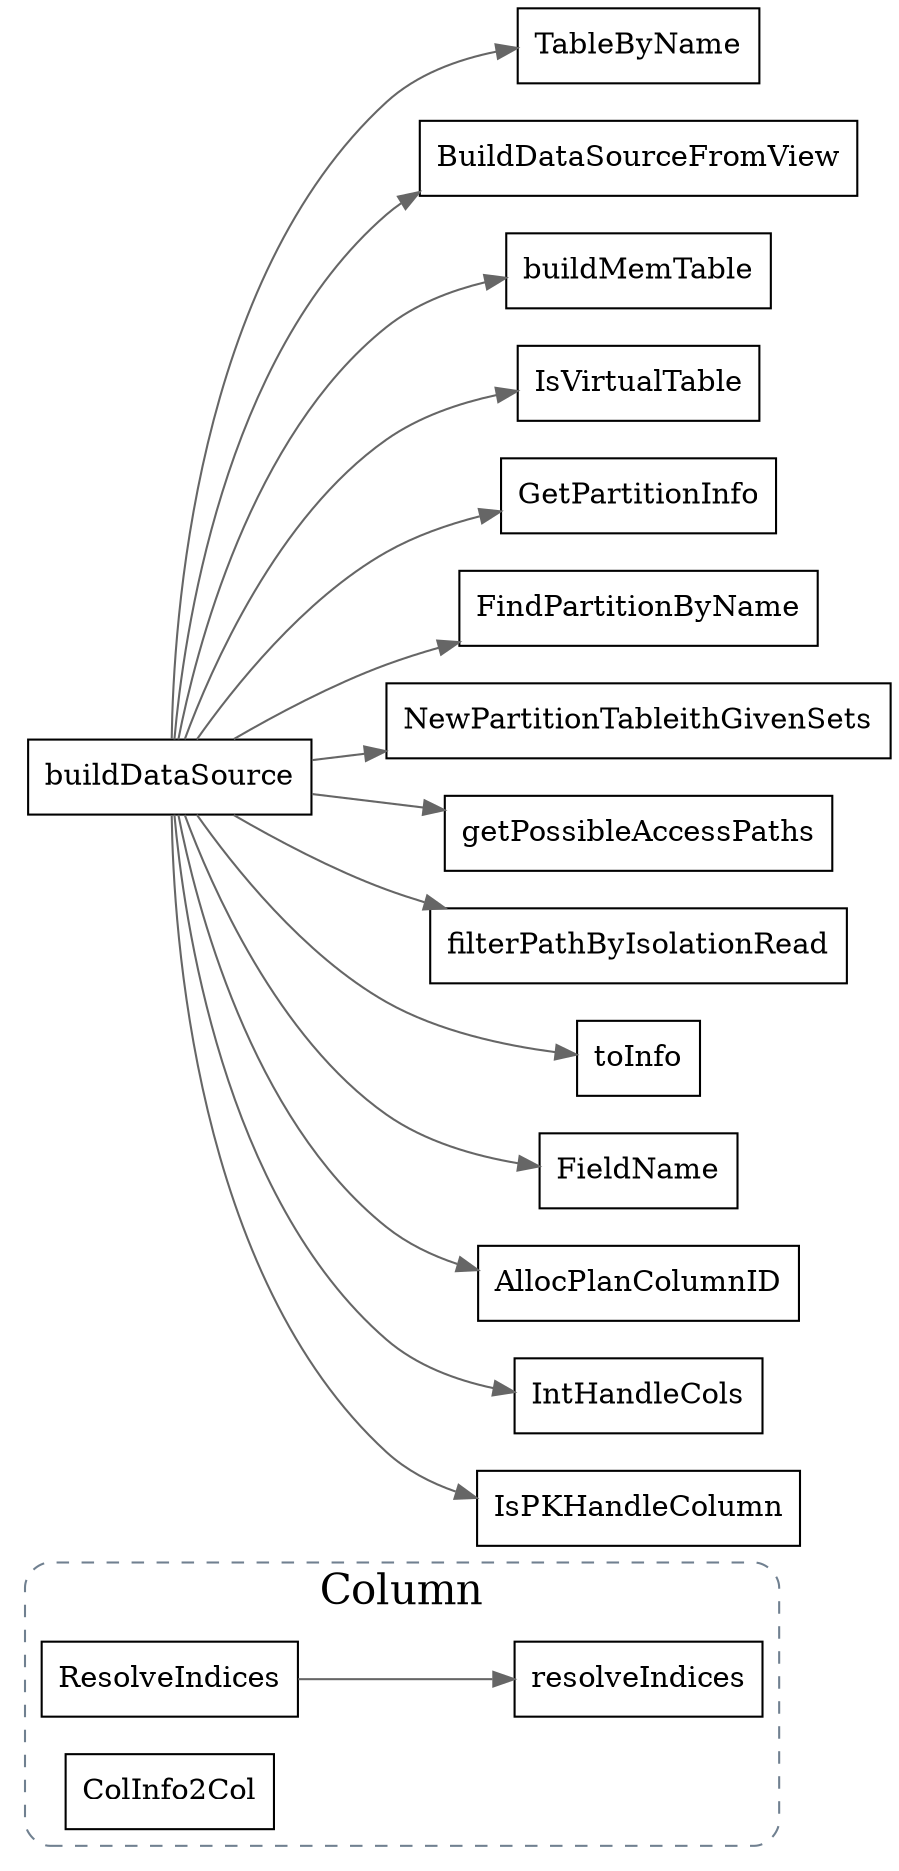 digraph Column {
  node[shape=box];
  edge[color=gray40];
  newrank=true;
  rankdir=LR;
  subgraph cluster_Column {
    graph[label="Column";fontsize=20;style="rounded,dashed";color="slategrey"]
      ResolveIndices -> resolveIndices;
      ColInfo2Col;
  }

  buildDataSource -> {
    TableByName;
    BuildDataSourceFromView;
    buildMemTable;
    IsVirtualTable;
    GetPartitionInfo;
    FindPartitionByName;
    NewPartitionTableithGivenSets;
    getPossibleAccessPaths;
    filterPathByIsolationRead;
    toInfo;
    FieldName;
    AllocPlanColumnID;
    IntHandleCols;
    IsPKHandleColumn;
  }
}
